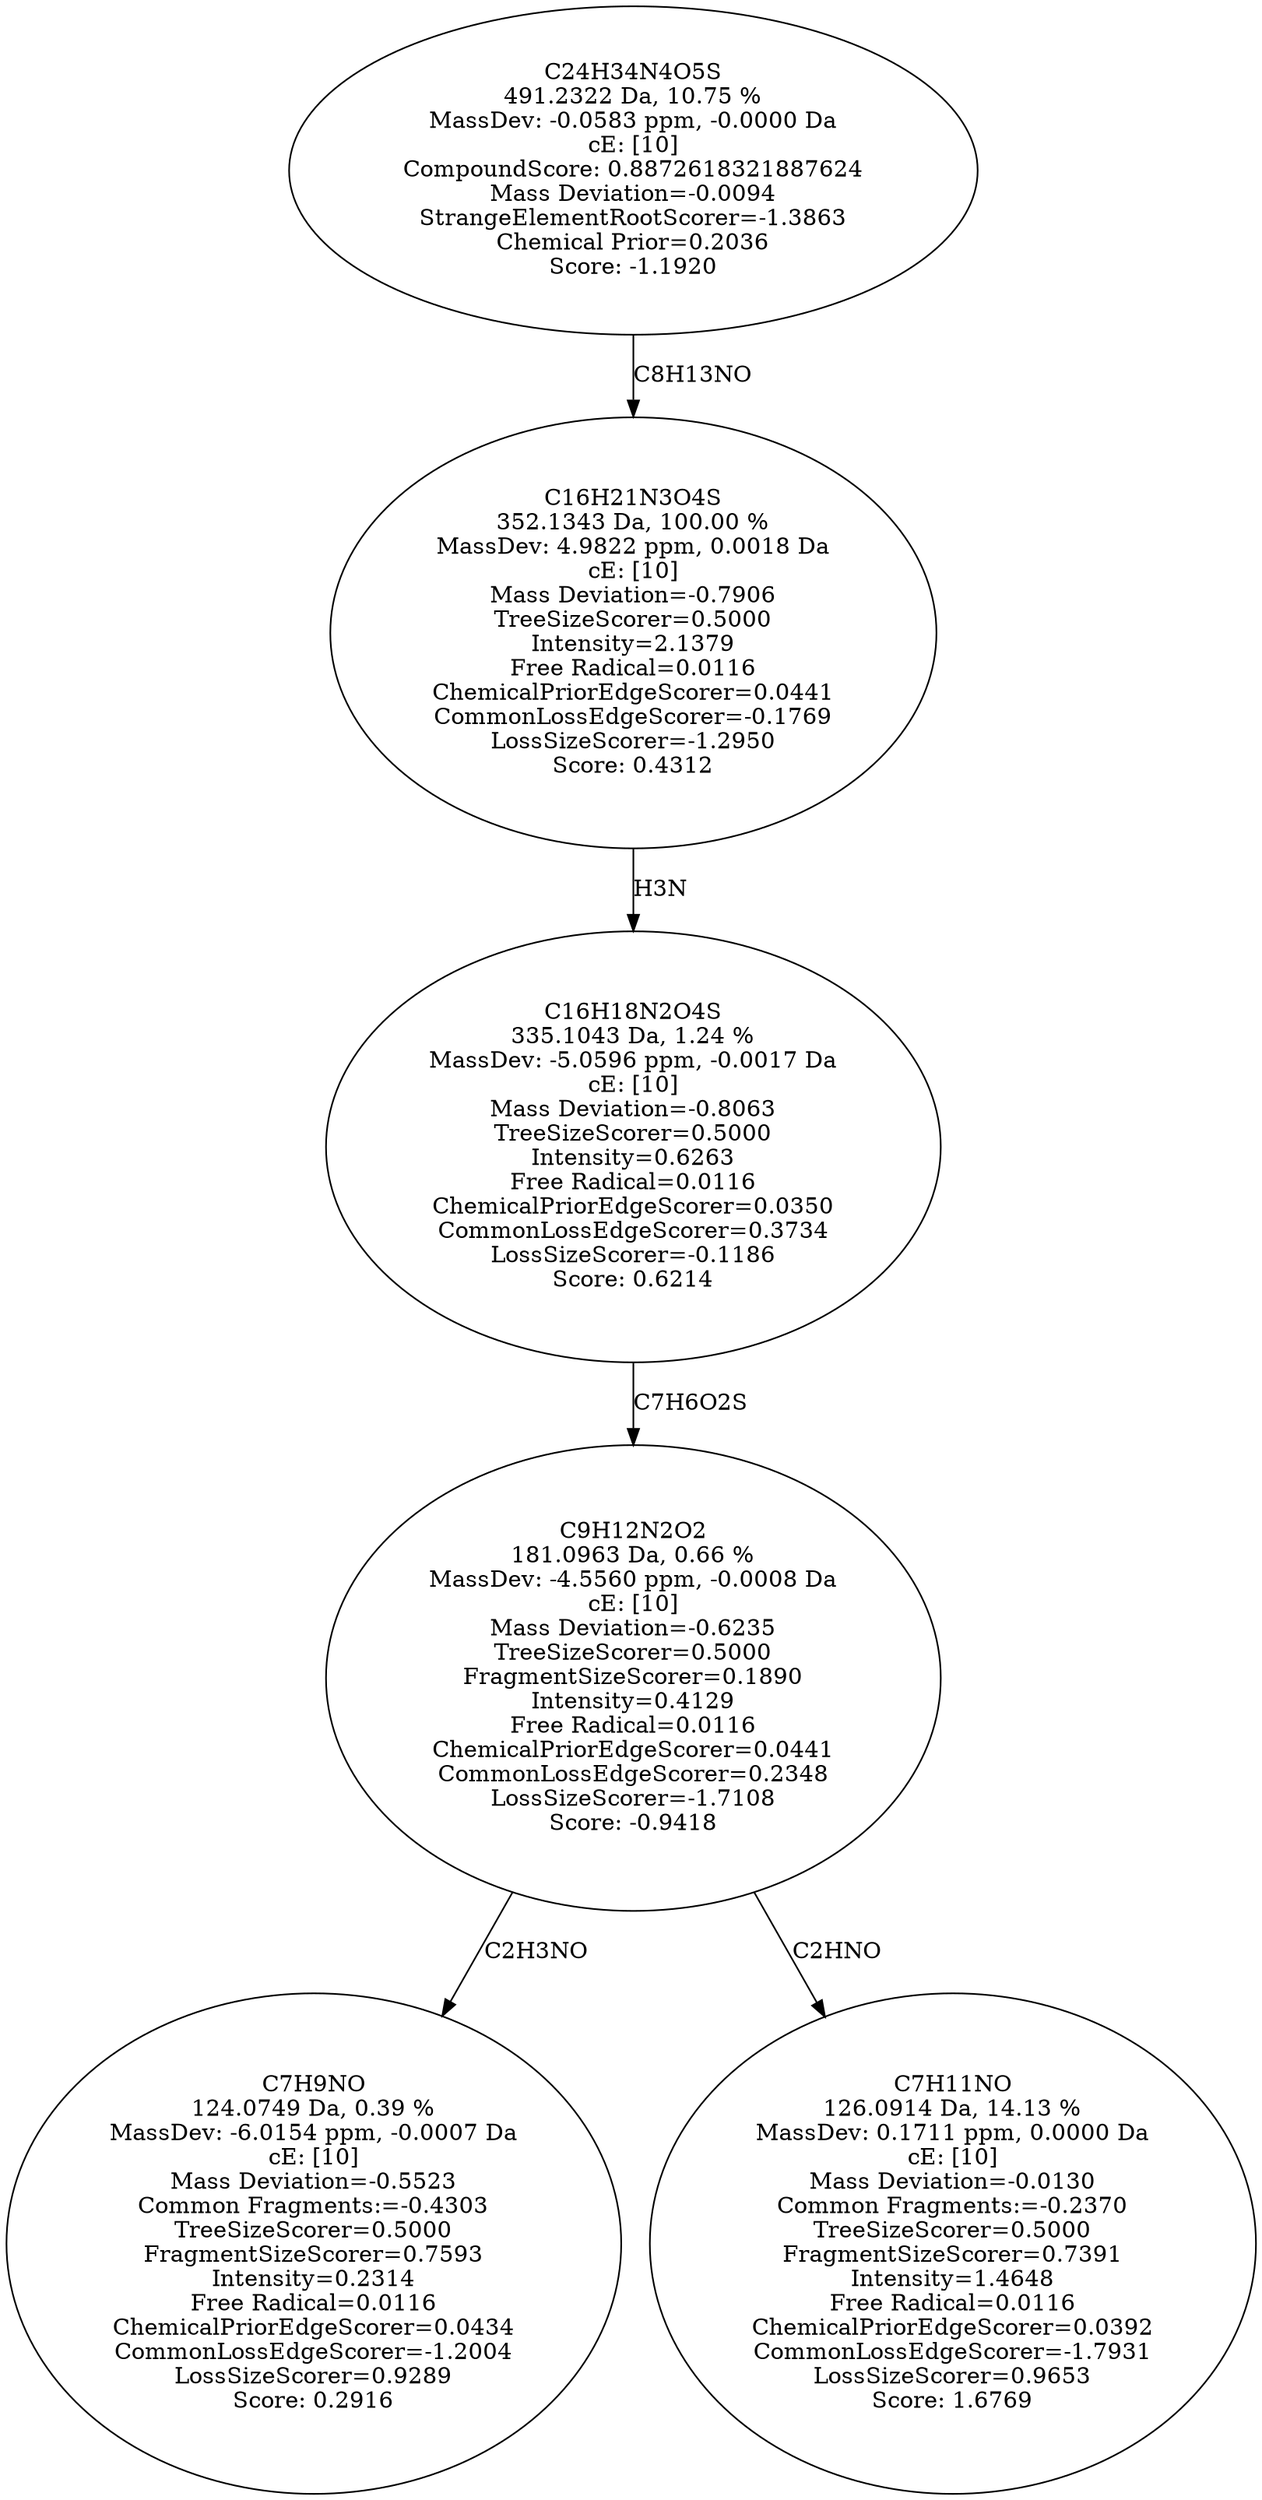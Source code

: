 strict digraph {
v1 [label="C7H9NO\n124.0749 Da, 0.39 %\nMassDev: -6.0154 ppm, -0.0007 Da\ncE: [10]\nMass Deviation=-0.5523\nCommon Fragments:=-0.4303\nTreeSizeScorer=0.5000\nFragmentSizeScorer=0.7593\nIntensity=0.2314\nFree Radical=0.0116\nChemicalPriorEdgeScorer=0.0434\nCommonLossEdgeScorer=-1.2004\nLossSizeScorer=0.9289\nScore: 0.2916"];
v2 [label="C7H11NO\n126.0914 Da, 14.13 %\nMassDev: 0.1711 ppm, 0.0000 Da\ncE: [10]\nMass Deviation=-0.0130\nCommon Fragments:=-0.2370\nTreeSizeScorer=0.5000\nFragmentSizeScorer=0.7391\nIntensity=1.4648\nFree Radical=0.0116\nChemicalPriorEdgeScorer=0.0392\nCommonLossEdgeScorer=-1.7931\nLossSizeScorer=0.9653\nScore: 1.6769"];
v3 [label="C9H12N2O2\n181.0963 Da, 0.66 %\nMassDev: -4.5560 ppm, -0.0008 Da\ncE: [10]\nMass Deviation=-0.6235\nTreeSizeScorer=0.5000\nFragmentSizeScorer=0.1890\nIntensity=0.4129\nFree Radical=0.0116\nChemicalPriorEdgeScorer=0.0441\nCommonLossEdgeScorer=0.2348\nLossSizeScorer=-1.7108\nScore: -0.9418"];
v4 [label="C16H18N2O4S\n335.1043 Da, 1.24 %\nMassDev: -5.0596 ppm, -0.0017 Da\ncE: [10]\nMass Deviation=-0.8063\nTreeSizeScorer=0.5000\nIntensity=0.6263\nFree Radical=0.0116\nChemicalPriorEdgeScorer=0.0350\nCommonLossEdgeScorer=0.3734\nLossSizeScorer=-0.1186\nScore: 0.6214"];
v5 [label="C16H21N3O4S\n352.1343 Da, 100.00 %\nMassDev: 4.9822 ppm, 0.0018 Da\ncE: [10]\nMass Deviation=-0.7906\nTreeSizeScorer=0.5000\nIntensity=2.1379\nFree Radical=0.0116\nChemicalPriorEdgeScorer=0.0441\nCommonLossEdgeScorer=-0.1769\nLossSizeScorer=-1.2950\nScore: 0.4312"];
v6 [label="C24H34N4O5S\n491.2322 Da, 10.75 %\nMassDev: -0.0583 ppm, -0.0000 Da\ncE: [10]\nCompoundScore: 0.8872618321887624\nMass Deviation=-0.0094\nStrangeElementRootScorer=-1.3863\nChemical Prior=0.2036\nScore: -1.1920"];
v3 -> v1 [label="C2H3NO"];
v3 -> v2 [label="C2HNO"];
v4 -> v3 [label="C7H6O2S"];
v5 -> v4 [label="H3N"];
v6 -> v5 [label="C8H13NO"];
}